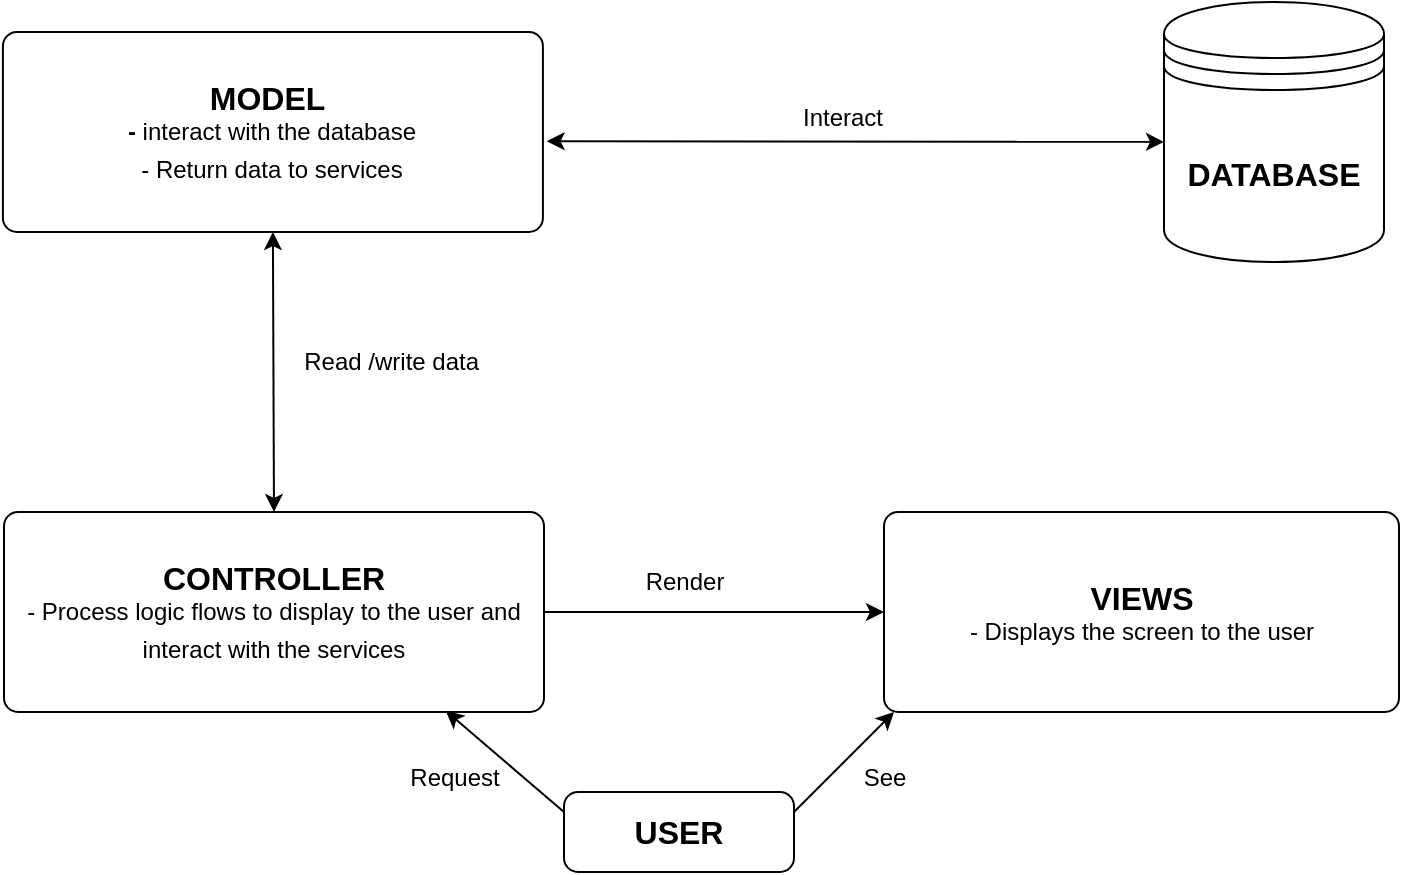 <mxfile version="22.1.5" type="device" pages="4">
  <diagram name="Page-1" id="V2b_Z5RG5mIGSToupVvR">
    <mxGraphModel dx="1734" dy="1004" grid="1" gridSize="10" guides="1" tooltips="1" connect="1" arrows="1" fold="1" page="1" pageScale="1" pageWidth="850" pageHeight="1100" math="0" shadow="0">
      <root>
        <mxCell id="0" />
        <mxCell id="1" parent="0" />
        <mxCell id="Dptyboa4_etvm0j7TFrH-27" value="&lt;span style=&quot;font-size: 16px;&quot;&gt;&lt;b&gt;VIEWS&lt;br&gt;&lt;/b&gt;&lt;/span&gt;- Displays the screen to the user" style="rounded=1;whiteSpace=wrap;html=1;absoluteArcSize=1;arcSize=14;strokeWidth=1;" parent="1" vertex="1">
          <mxGeometry x="500" y="660" width="257.5" height="100" as="geometry" />
        </mxCell>
        <mxCell id="Dptyboa4_etvm0j7TFrH-28" value="&lt;b&gt;&lt;font style=&quot;font-size: 16px;&quot;&gt;CONTROLLER&lt;br&gt;&lt;/font&gt;&lt;/b&gt;- Process logic flows to display to the user and interact with the services&lt;b&gt;&lt;font style=&quot;font-size: 16px;&quot;&gt;&lt;br&gt;&lt;/font&gt;&lt;/b&gt;" style="rounded=1;whiteSpace=wrap;html=1;absoluteArcSize=1;arcSize=14;strokeWidth=1;" parent="1" vertex="1">
          <mxGeometry x="60" y="660" width="270" height="100" as="geometry" />
        </mxCell>
        <mxCell id="Dptyboa4_etvm0j7TFrH-30" value="&lt;b&gt;&lt;font style=&quot;font-size: 16px;&quot;&gt;USER&lt;/font&gt;&lt;/b&gt;" style="rounded=1;whiteSpace=wrap;html=1;absoluteArcSize=1;arcSize=14;strokeWidth=1;" parent="1" vertex="1">
          <mxGeometry x="340" y="800" width="115" height="40" as="geometry" />
        </mxCell>
        <mxCell id="Dptyboa4_etvm0j7TFrH-31" value="&lt;b&gt;&lt;font style=&quot;font-size: 16px;&quot;&gt;MODEL&amp;nbsp;&lt;br&gt;&lt;/font&gt;&lt;/b&gt;&lt;font style=&quot;font-size: 12px;&quot;&gt;&lt;b style=&quot;&quot;&gt;-&amp;nbsp;&lt;/b&gt;interact with the database&lt;br&gt;&lt;/font&gt;&lt;font style=&quot;font-size: 12px;&quot;&gt;&lt;font style=&quot;font-size: 12px;&quot;&gt;-&amp;nbsp;&lt;/font&gt;Return data to services&lt;/font&gt;&lt;font style=&quot;font-weight: bold; font-size: 16px;&quot;&gt;&lt;br&gt;&lt;/font&gt;" style="rounded=1;whiteSpace=wrap;html=1;absoluteArcSize=1;arcSize=14;strokeWidth=1;" parent="1" vertex="1">
          <mxGeometry x="59.45" y="420" width="270" height="100" as="geometry" />
        </mxCell>
        <mxCell id="Dptyboa4_etvm0j7TFrH-35" value="&lt;b&gt;&lt;font style=&quot;font-size: 16px;&quot;&gt;DATABASE&lt;/font&gt;&lt;/b&gt;" style="shape=datastore;whiteSpace=wrap;html=1;" parent="1" vertex="1">
          <mxGeometry x="640" y="405" width="110" height="130" as="geometry" />
        </mxCell>
        <mxCell id="Dptyboa4_etvm0j7TFrH-41" value="" style="endArrow=classic;startArrow=classic;html=1;rounded=0;exitX=1.007;exitY=0.546;exitDx=0;exitDy=0;exitPerimeter=0;entryX=0.005;entryY=0.538;entryDx=0;entryDy=0;entryPerimeter=0;" parent="1" source="Dptyboa4_etvm0j7TFrH-31" edge="1">
          <mxGeometry width="50" height="50" relative="1" as="geometry">
            <mxPoint x="409.45" y="540" as="sourcePoint" />
            <mxPoint x="640" y="474.94" as="targetPoint" />
          </mxGeometry>
        </mxCell>
        <mxCell id="Dptyboa4_etvm0j7TFrH-42" value="Interact" style="text;html=1;align=center;verticalAlign=middle;resizable=0;points=[];autosize=1;strokeColor=none;fillColor=none;" parent="1" vertex="1">
          <mxGeometry x="449.45" y="448" width="60" height="30" as="geometry" />
        </mxCell>
        <mxCell id="Dptyboa4_etvm0j7TFrH-51" value="" style="endArrow=classic;html=1;rounded=0;" parent="1" edge="1">
          <mxGeometry width="50" height="50" relative="1" as="geometry">
            <mxPoint x="455" y="810" as="sourcePoint" />
            <mxPoint x="505" y="760" as="targetPoint" />
          </mxGeometry>
        </mxCell>
        <mxCell id="Dptyboa4_etvm0j7TFrH-52" value="See" style="text;html=1;align=center;verticalAlign=middle;resizable=0;points=[];autosize=1;strokeColor=none;fillColor=none;" parent="1" vertex="1">
          <mxGeometry x="480" y="778" width="40" height="30" as="geometry" />
        </mxCell>
        <mxCell id="Dptyboa4_etvm0j7TFrH-53" value="" style="endArrow=classic;html=1;rounded=0;entryX=0.818;entryY=0.994;entryDx=0;entryDy=0;entryPerimeter=0;" parent="1" target="Dptyboa4_etvm0j7TFrH-28" edge="1">
          <mxGeometry width="50" height="50" relative="1" as="geometry">
            <mxPoint x="340" y="810" as="sourcePoint" />
            <mxPoint x="390" y="760" as="targetPoint" />
          </mxGeometry>
        </mxCell>
        <mxCell id="Dptyboa4_etvm0j7TFrH-54" value="Request" style="text;html=1;align=center;verticalAlign=middle;resizable=0;points=[];autosize=1;strokeColor=none;fillColor=none;" parent="1" vertex="1">
          <mxGeometry x="250" y="778" width="70" height="30" as="geometry" />
        </mxCell>
        <mxCell id="Dptyboa4_etvm0j7TFrH-56" value="" style="endArrow=classic;html=1;rounded=0;entryX=0;entryY=0.5;entryDx=0;entryDy=0;exitX=1;exitY=0.5;exitDx=0;exitDy=0;" parent="1" source="Dptyboa4_etvm0j7TFrH-28" target="Dptyboa4_etvm0j7TFrH-27" edge="1">
          <mxGeometry width="50" height="50" relative="1" as="geometry">
            <mxPoint x="380" y="735" as="sourcePoint" />
            <mxPoint x="430" y="685" as="targetPoint" />
          </mxGeometry>
        </mxCell>
        <mxCell id="Dptyboa4_etvm0j7TFrH-57" value="Render" style="text;html=1;align=center;verticalAlign=middle;resizable=0;points=[];autosize=1;strokeColor=none;fillColor=none;" parent="1" vertex="1">
          <mxGeometry x="370" y="680" width="60" height="30" as="geometry" />
        </mxCell>
        <mxCell id="-8FCoaI50QSFZaLO4Ef6-2" value="" style="endArrow=classic;startArrow=classic;html=1;rounded=0;exitX=0.5;exitY=0;exitDx=0;exitDy=0;entryX=0.5;entryY=1;entryDx=0;entryDy=0;" parent="1" source="Dptyboa4_etvm0j7TFrH-28" target="Dptyboa4_etvm0j7TFrH-31" edge="1">
          <mxGeometry width="50" height="50" relative="1" as="geometry">
            <mxPoint x="420" y="620" as="sourcePoint" />
            <mxPoint x="470" y="570" as="targetPoint" />
          </mxGeometry>
        </mxCell>
        <mxCell id="-8FCoaI50QSFZaLO4Ef6-3" value="Read /write data&amp;nbsp;" style="text;html=1;align=center;verticalAlign=middle;resizable=0;points=[];autosize=1;strokeColor=none;fillColor=none;" parent="1" vertex="1">
          <mxGeometry x="200" y="570" width="110" height="30" as="geometry" />
        </mxCell>
      </root>
    </mxGraphModel>
  </diagram>
  <diagram id="w-5KX8UNDlWNoXFrhjrz" name="Page-2">
    <mxGraphModel dx="867" dy="502" grid="1" gridSize="10" guides="1" tooltips="1" connect="1" arrows="1" fold="1" page="1" pageScale="1" pageWidth="850" pageHeight="1100" math="0" shadow="0">
      <root>
        <mxCell id="0" />
        <mxCell id="1" parent="0" />
        <mxCell id="UE23XblngZVuOv1bUCck-1" value="&lt;b&gt;VIEWS&lt;/b&gt;" style="shape=umlFrame;whiteSpace=wrap;html=1;pointerEvents=0;recursiveResize=0;container=1;collapsible=0;width=160;fillColor=#f8cecc;strokeColor=#b85450;" parent="1" vertex="1">
          <mxGeometry x="180" y="800" width="870" height="550" as="geometry" />
        </mxCell>
        <mxCell id="UE23XblngZVuOv1bUCck-3" value="Customer/patient&lt;br style=&quot;border-color: var(--border-color);&quot;&gt;&lt;br&gt;&lt;br&gt;&lt;br style=&quot;border-color: var(--border-color);&quot;&gt;&lt;br style=&quot;border-color: var(--border-color);&quot;&gt;&lt;br style=&quot;border-color: var(--border-color);&quot;&gt;&lt;br style=&quot;border-color: var(--border-color);&quot;&gt;&lt;br style=&quot;border-color: var(--border-color);&quot;&gt;&lt;br style=&quot;border-color: var(--border-color);&quot;&gt;&lt;br style=&quot;border-color: var(--border-color);&quot;&gt;&lt;br&gt;" style="shape=card;whiteSpace=wrap;html=1;size=20;fillColor=#fff2cc;strokeColor=#d6b656;" parent="UE23XblngZVuOv1bUCck-1" vertex="1">
          <mxGeometry x="20" y="50" width="340" height="190" as="geometry" />
        </mxCell>
        <mxCell id="UE23XblngZVuOv1bUCck-2" value="HomePage" style="shape=card;whiteSpace=wrap;html=1;size=20;" parent="UE23XblngZVuOv1bUCck-1" vertex="1">
          <mxGeometry x="30" y="70" width="110" height="50" as="geometry" />
        </mxCell>
        <mxCell id="UE23XblngZVuOv1bUCck-7" value="BookingPage" style="shape=card;whiteSpace=wrap;html=1;size=20;" parent="UE23XblngZVuOv1bUCck-1" vertex="1">
          <mxGeometry x="240" y="70" width="110" height="50" as="geometry" />
        </mxCell>
        <mxCell id="UE23XblngZVuOv1bUCck-8" value="DetailDoctorView" style="shape=card;whiteSpace=wrap;html=1;size=20;" parent="UE23XblngZVuOv1bUCck-1" vertex="1">
          <mxGeometry x="130" y="130" width="110" height="50" as="geometry" />
        </mxCell>
        <mxCell id="UE23XblngZVuOv1bUCck-9" value="Doctor&lt;br&gt;&lt;br&gt;&lt;br&gt;&lt;br&gt;&lt;br&gt;&lt;br&gt;&lt;br&gt;" style="shape=card;whiteSpace=wrap;html=1;size=20;fillColor=#fff2cc;strokeColor=#d6b656;" parent="UE23XblngZVuOv1bUCck-1" vertex="1">
          <mxGeometry x="510" y="45" width="340" height="140" as="geometry" />
        </mxCell>
        <mxCell id="UE23XblngZVuOv1bUCck-10" value="PatientView" style="shape=card;whiteSpace=wrap;html=1;size=20;" parent="UE23XblngZVuOv1bUCck-1" vertex="1">
          <mxGeometry x="540" y="100" width="110" height="50" as="geometry" />
        </mxCell>
        <mxCell id="UE23XblngZVuOv1bUCck-11" value="Drug-Warehouse" style="shape=card;whiteSpace=wrap;html=1;size=20;" parent="UE23XblngZVuOv1bUCck-1" vertex="1">
          <mxGeometry x="700" y="100" width="110" height="50" as="geometry" />
        </mxCell>
        <mxCell id="UE23XblngZVuOv1bUCck-12" value="Admin&lt;br&gt;&lt;br&gt;&lt;br&gt;&lt;br&gt;&lt;br&gt;&lt;br&gt;&lt;br&gt;&lt;br&gt;&lt;br&gt;" style="shape=card;whiteSpace=wrap;html=1;size=20;fillColor=#fff2cc;strokeColor=#d6b656;" parent="UE23XblngZVuOv1bUCck-1" vertex="1">
          <mxGeometry x="30" y="330" width="330" height="190" as="geometry" />
        </mxCell>
        <mxCell id="UE23XblngZVuOv1bUCck-13" value="feedback" style="shape=card;whiteSpace=wrap;html=1;size=20;" parent="UE23XblngZVuOv1bUCck-1" vertex="1">
          <mxGeometry x="60" y="380" width="110" height="50" as="geometry" />
        </mxCell>
        <mxCell id="UE23XblngZVuOv1bUCck-14" value="Employee Manager&lt;br&gt;View" style="shape=card;whiteSpace=wrap;html=1;size=20;" parent="UE23XblngZVuOv1bUCck-1" vertex="1">
          <mxGeometry x="210" y="380" width="120" height="50" as="geometry" />
        </mxCell>
        <mxCell id="UE23XblngZVuOv1bUCck-15" value="Pharmacist&amp;nbsp;&lt;br&gt;&lt;br&gt;&lt;br&gt;&lt;br&gt;&lt;br&gt;&lt;br&gt;&lt;br&gt;&lt;br&gt;&lt;br&gt;&lt;br&gt;" style="shape=card;whiteSpace=wrap;html=1;size=20;fillColor=#fff2cc;strokeColor=#d6b656;" parent="UE23XblngZVuOv1bUCck-1" vertex="1">
          <mxGeometry x="520" y="330" width="330" height="190" as="geometry" />
        </mxCell>
        <mxCell id="UE23XblngZVuOv1bUCck-28" value="Dashboard" style="shape=card;whiteSpace=wrap;html=1;size=20;" parent="UE23XblngZVuOv1bUCck-1" vertex="1">
          <mxGeometry x="60" y="450" width="110" height="50" as="geometry" />
        </mxCell>
        <mxCell id="UE23XblngZVuOv1bUCck-29" value="PatientView" style="shape=card;whiteSpace=wrap;html=1;size=20;" parent="UE23XblngZVuOv1bUCck-1" vertex="1">
          <mxGeometry x="550" y="380" width="110" height="50" as="geometry" />
        </mxCell>
        <mxCell id="UE23XblngZVuOv1bUCck-30" value="Drug-Warehouse" style="shape=card;whiteSpace=wrap;html=1;size=20;" parent="UE23XblngZVuOv1bUCck-1" vertex="1">
          <mxGeometry x="720" y="380" width="110" height="50" as="geometry" />
        </mxCell>
        <mxCell id="UE23XblngZVuOv1bUCck-31" value="Invoice" style="shape=card;whiteSpace=wrap;html=1;size=20;" parent="UE23XblngZVuOv1bUCck-1" vertex="1">
          <mxGeometry x="550" y="450" width="110" height="50" as="geometry" />
        </mxCell>
        <mxCell id="UE23XblngZVuOv1bUCck-32" value="LoggedView" style="shape=card;whiteSpace=wrap;html=1;size=20;fillColor=#fff2cc;strokeColor=#d6b656;" parent="UE23XblngZVuOv1bUCck-1" vertex="1">
          <mxGeometry x="410" y="230" width="140" height="60" as="geometry" />
        </mxCell>
        <mxCell id="UE23XblngZVuOv1bUCck-33" value="&amp;lt;&amp;lt;extend&amp;gt;&amp;gt;" style="html=1;verticalAlign=bottom;labelBackgroundColor=none;endArrow=open;endFill=0;dashed=1;rounded=0;" parent="UE23XblngZVuOv1bUCck-1" source="UE23XblngZVuOv1bUCck-9" target="UE23XblngZVuOv1bUCck-32" edge="1">
          <mxGeometry width="160" relative="1" as="geometry">
            <mxPoint x="420" y="300" as="sourcePoint" />
            <mxPoint x="580" y="300" as="targetPoint" />
          </mxGeometry>
        </mxCell>
        <mxCell id="UE23XblngZVuOv1bUCck-34" value="&amp;lt;&amp;lt;extend&amp;gt;&amp;gt;" style="html=1;verticalAlign=bottom;labelBackgroundColor=none;endArrow=open;endFill=0;dashed=1;rounded=0;" parent="UE23XblngZVuOv1bUCck-1" source="UE23XblngZVuOv1bUCck-15" target="UE23XblngZVuOv1bUCck-32" edge="1">
          <mxGeometry width="160" relative="1" as="geometry">
            <mxPoint x="593" y="195" as="sourcePoint" />
            <mxPoint x="560" y="290" as="targetPoint" />
          </mxGeometry>
        </mxCell>
        <mxCell id="UE23XblngZVuOv1bUCck-35" value="&amp;lt;&amp;lt;extend&amp;gt;&amp;gt;" style="html=1;verticalAlign=bottom;labelBackgroundColor=none;endArrow=open;endFill=0;dashed=1;rounded=0;exitX=1;exitY=0;exitDx=0;exitDy=0;exitPerimeter=0;" parent="UE23XblngZVuOv1bUCck-1" source="UE23XblngZVuOv1bUCck-12" target="UE23XblngZVuOv1bUCck-32" edge="1">
          <mxGeometry width="160" relative="1" as="geometry">
            <mxPoint x="577" y="340" as="sourcePoint" />
            <mxPoint x="527" y="300" as="targetPoint" />
          </mxGeometry>
        </mxCell>
        <mxCell id="snpdw0l1OEtc847bRQm_-1" value="BookingDetail" style="shape=card;whiteSpace=wrap;html=1;size=20;" parent="UE23XblngZVuOv1bUCck-1" vertex="1">
          <mxGeometry x="240" y="180" width="110" height="50" as="geometry" />
        </mxCell>
        <mxCell id="Ff4IBfn__peROk5QbKVp-1" style="edgeStyle=orthogonalEdgeStyle;rounded=0;orthogonalLoop=1;jettySize=auto;html=1;exitX=0.5;exitY=1;exitDx=0;exitDy=0;exitPerimeter=0;" parent="UE23XblngZVuOv1bUCck-1" source="UE23XblngZVuOv1bUCck-7" target="UE23XblngZVuOv1bUCck-7" edge="1">
          <mxGeometry relative="1" as="geometry" />
        </mxCell>
        <mxCell id="Ff4IBfn__peROk5QbKVp-2" value="Feedback" style="shape=card;whiteSpace=wrap;html=1;size=20;" parent="UE23XblngZVuOv1bUCck-1" vertex="1">
          <mxGeometry x="30" y="185" width="110" height="50" as="geometry" />
        </mxCell>
      </root>
    </mxGraphModel>
  </diagram>
  <diagram id="THtA2_h-i91FRto-ERtb" name="Page-3">
    <mxGraphModel dx="867" dy="502" grid="1" gridSize="10" guides="1" tooltips="1" connect="1" arrows="1" fold="1" page="1" pageScale="1" pageWidth="850" pageHeight="1100" math="0" shadow="0">
      <root>
        <mxCell id="0" />
        <mxCell id="1" parent="0" />
        <mxCell id="8xQsIUBW3MFqVcBScjuv-1" value="&lt;b&gt;CONTROLLER&lt;/b&gt;" style="shape=umlFrame;whiteSpace=wrap;html=1;pointerEvents=0;recursiveResize=0;container=1;collapsible=0;width=160;fillColor=#dae8fc;strokeColor=#6c8ebf;" parent="1" vertex="1">
          <mxGeometry x="30" y="30" width="730" height="470" as="geometry" />
        </mxCell>
        <mxCell id="1RweRiw7JOfSxncRjSsr-1" value="HomeController" style="shape=card;whiteSpace=wrap;html=1;size=20;" parent="8xQsIUBW3MFqVcBScjuv-1" vertex="1">
          <mxGeometry x="60" y="60" width="170" height="70" as="geometry" />
        </mxCell>
        <mxCell id="1RweRiw7JOfSxncRjSsr-2" value="AuthController" style="shape=card;whiteSpace=wrap;html=1;size=20;" parent="8xQsIUBW3MFqVcBScjuv-1" vertex="1">
          <mxGeometry x="270" y="60" width="170" height="70" as="geometry" />
        </mxCell>
        <mxCell id="1RweRiw7JOfSxncRjSsr-3" value="UserController" style="shape=card;whiteSpace=wrap;html=1;size=20;" parent="8xQsIUBW3MFqVcBScjuv-1" vertex="1">
          <mxGeometry x="490" y="60" width="170" height="70" as="geometry" />
        </mxCell>
        <mxCell id="1RweRiw7JOfSxncRjSsr-4" value="DoctorController" style="shape=card;whiteSpace=wrap;html=1;size=20;" parent="8xQsIUBW3MFqVcBScjuv-1" vertex="1">
          <mxGeometry x="490" y="170" width="170" height="70" as="geometry" />
        </mxCell>
        <mxCell id="1RweRiw7JOfSxncRjSsr-5" value="BookingController" style="shape=card;whiteSpace=wrap;html=1;size=20;" parent="8xQsIUBW3MFqVcBScjuv-1" vertex="1">
          <mxGeometry x="60" y="170" width="170" height="70" as="geometry" />
        </mxCell>
        <mxCell id="wOUuSbgYY8nU0zD8rahY-1" value="PatientController" style="shape=card;whiteSpace=wrap;html=1;size=20;" parent="8xQsIUBW3MFqVcBScjuv-1" vertex="1">
          <mxGeometry x="490" y="280" width="170" height="70" as="geometry" />
        </mxCell>
        <mxCell id="wOUuSbgYY8nU0zD8rahY-2" value="FeedbackController" style="shape=card;whiteSpace=wrap;html=1;size=20;" parent="8xQsIUBW3MFqVcBScjuv-1" vertex="1">
          <mxGeometry x="270" y="170" width="170" height="70" as="geometry" />
        </mxCell>
        <mxCell id="wOUuSbgYY8nU0zD8rahY-3" value="InvoiceController" style="shape=card;whiteSpace=wrap;html=1;size=20;" parent="8xQsIUBW3MFqVcBScjuv-1" vertex="1">
          <mxGeometry x="270" y="280" width="170" height="70" as="geometry" />
        </mxCell>
        <mxCell id="wOUuSbgYY8nU0zD8rahY-4" value="DrugWareHouseController" style="shape=card;whiteSpace=wrap;html=1;size=20;" parent="8xQsIUBW3MFqVcBScjuv-1" vertex="1">
          <mxGeometry x="60" y="280" width="170" height="70" as="geometry" />
        </mxCell>
        <mxCell id="UbeECi9ZcUDGklRkSg6O-1" value="PrescriptionController" style="shape=card;whiteSpace=wrap;html=1;size=20;" parent="8xQsIUBW3MFqVcBScjuv-1" vertex="1">
          <mxGeometry x="60" y="380" width="170" height="70" as="geometry" />
        </mxCell>
      </root>
    </mxGraphModel>
  </diagram>
  <diagram id="k4Hzs22eu7Lbwr5RjcN7" name="Page-4">
    <mxGraphModel dx="1334" dy="772" grid="1" gridSize="10" guides="1" tooltips="1" connect="1" arrows="1" fold="1" page="1" pageScale="1" pageWidth="850" pageHeight="1100" math="0" shadow="0">
      <root>
        <mxCell id="0" />
        <mxCell id="1" parent="0" />
        <mxCell id="I8SsBOPTK2nJN39pNELI-1" value="&lt;b&gt;Model&lt;/b&gt;" style="shape=umlFrame;whiteSpace=wrap;html=1;pointerEvents=0;recursiveResize=0;container=1;collapsible=0;width=160;fillColor=#d5e8d4;strokeColor=#82b366;" parent="1" vertex="1">
          <mxGeometry x="30" y="20" width="1020" height="610" as="geometry" />
        </mxCell>
        <mxCell id="9QiCN0R5uhkcX8dbclRn-1" value="&lt;b&gt;Account&lt;br&gt;&lt;br&gt;&lt;br&gt;&lt;br&gt;&lt;br&gt;&lt;br&gt;&lt;br&gt;&lt;/b&gt;" style="shape=card;whiteSpace=wrap;html=1;size=20;" parent="I8SsBOPTK2nJN39pNELI-1" vertex="1">
          <mxGeometry x="140" y="100" width="190" height="140" as="geometry" />
        </mxCell>
        <mxCell id="OdBQU-Cl2EV0eQ_rUpfX-2" value="&lt;b&gt;Invoice&lt;br&gt;&lt;br&gt;&lt;br&gt;&lt;br&gt;&lt;br&gt;&lt;br&gt;&lt;br&gt;&lt;br&gt;&lt;br&gt;&lt;/b&gt;" style="shape=card;whiteSpace=wrap;html=1;size=20;" parent="I8SsBOPTK2nJN39pNELI-1" vertex="1">
          <mxGeometry x="700" y="340" width="230" height="210" as="geometry" />
        </mxCell>
        <mxCell id="Gy5baD_z8ZWy1Zxp_Gvc-1" value="&lt;b&gt;Feedback&lt;br&gt;&lt;br&gt;&lt;br&gt;&lt;br&gt;&lt;br&gt;&lt;br&gt;&lt;br&gt;&lt;br&gt;&lt;br&gt;&lt;br&gt;&lt;br&gt;&lt;/b&gt;" style="shape=card;whiteSpace=wrap;html=1;size=20;" vertex="1" parent="I8SsBOPTK2nJN39pNELI-1">
          <mxGeometry x="160" y="340" width="190" height="210" as="geometry" />
        </mxCell>
        <mxCell id="Gy5baD_z8ZWy1Zxp_Gvc-2" value="&lt;b&gt;Drug&lt;br&gt;&lt;br&gt;&lt;br&gt;&lt;br&gt;&lt;br&gt;&lt;br&gt;&lt;br&gt;&lt;br&gt;&lt;br&gt;&lt;br&gt;&lt;br&gt;&lt;/b&gt;" style="shape=card;whiteSpace=wrap;html=1;size=20;" vertex="1" parent="I8SsBOPTK2nJN39pNELI-1">
          <mxGeometry x="405" y="340" width="245" height="210" as="geometry" />
        </mxCell>
        <mxCell id="OdBQU-Cl2EV0eQ_rUpfX-1" value="&lt;b&gt;Medical History&lt;br&gt;&lt;br&gt;&lt;br&gt;&lt;br&gt;&lt;br&gt;&lt;br&gt;&lt;br&gt;&lt;br&gt;&lt;br&gt;&lt;br&gt;&lt;br&gt;&lt;br&gt;&lt;/b&gt;" style="shape=card;whiteSpace=wrap;html=1;size=20;" parent="I8SsBOPTK2nJN39pNELI-1" vertex="1">
          <mxGeometry x="410" y="100" width="240" height="210" as="geometry" />
        </mxCell>
        <mxCell id="Gy5baD_z8ZWy1Zxp_Gvc-3" value="&lt;b&gt;MedicalHistoryModel&amp;nbsp;&lt;br&gt;&lt;/b&gt;" style="shape=card;whiteSpace=wrap;html=1;size=20;" vertex="1" parent="I8SsBOPTK2nJN39pNELI-1">
          <mxGeometry x="455" y="150" width="140" height="50" as="geometry" />
        </mxCell>
        <mxCell id="Gy5baD_z8ZWy1Zxp_Gvc-4" value="&lt;b&gt;DetailmedicalHistoryModel&amp;nbsp;&lt;br&gt;&lt;/b&gt;" style="shape=card;whiteSpace=wrap;html=1;size=20;" vertex="1" parent="I8SsBOPTK2nJN39pNELI-1">
          <mxGeometry x="445" y="220" width="160" height="50" as="geometry" />
        </mxCell>
        <mxCell id="Gy5baD_z8ZWy1Zxp_Gvc-6" value="&lt;b&gt;Prescription&lt;/b&gt;&lt;br&gt;&lt;br&gt;&lt;br&gt;&lt;br&gt;&lt;br&gt;&lt;br&gt;&lt;br&gt;&lt;br&gt;&lt;br&gt;&lt;br&gt;&lt;br&gt;" style="shape=card;whiteSpace=wrap;html=1;size=20;" vertex="1" parent="I8SsBOPTK2nJN39pNELI-1">
          <mxGeometry x="700" y="100" width="240" height="210" as="geometry" />
        </mxCell>
        <mxCell id="Gy5baD_z8ZWy1Zxp_Gvc-7" value="&lt;b&gt;detailPrescriptionModel&lt;br&gt;&lt;/b&gt;" style="shape=card;whiteSpace=wrap;html=1;size=20;" vertex="1" parent="I8SsBOPTK2nJN39pNELI-1">
          <mxGeometry x="740" y="150" width="150" height="50" as="geometry" />
        </mxCell>
        <mxCell id="Gy5baD_z8ZWy1Zxp_Gvc-8" value="&lt;b&gt;detailDrugModel&lt;br&gt;&lt;/b&gt;" style="shape=card;whiteSpace=wrap;html=1;size=20;" vertex="1" parent="I8SsBOPTK2nJN39pNELI-1">
          <mxGeometry x="450" y="460" width="160" height="50" as="geometry" />
        </mxCell>
        <mxCell id="Gy5baD_z8ZWy1Zxp_Gvc-9" value="&lt;b&gt;DrugModel&lt;br&gt;&lt;/b&gt;" style="shape=card;whiteSpace=wrap;html=1;size=20;" vertex="1" parent="I8SsBOPTK2nJN39pNELI-1">
          <mxGeometry x="455" y="390" width="160" height="50" as="geometry" />
        </mxCell>
        <mxCell id="Gy5baD_z8ZWy1Zxp_Gvc-10" value="&lt;b&gt;PrescriptionModel&lt;br&gt;&lt;/b&gt;" style="shape=card;whiteSpace=wrap;html=1;size=20;" vertex="1" parent="I8SsBOPTK2nJN39pNELI-1">
          <mxGeometry x="745" y="230" width="150" height="50" as="geometry" />
        </mxCell>
        <mxCell id="Gy5baD_z8ZWy1Zxp_Gvc-11" value="&lt;b&gt;InvoiceModel&lt;br&gt;&lt;/b&gt;" style="shape=card;whiteSpace=wrap;html=1;size=20;" vertex="1" parent="I8SsBOPTK2nJN39pNELI-1">
          <mxGeometry x="735" y="410" width="160" height="50" as="geometry" />
        </mxCell>
        <mxCell id="Gy5baD_z8ZWy1Zxp_Gvc-12" value="&lt;b&gt;DetailInvoiceModel&lt;br&gt;&lt;/b&gt;" style="shape=card;whiteSpace=wrap;html=1;size=20;" vertex="1" parent="I8SsBOPTK2nJN39pNELI-1">
          <mxGeometry x="735" y="470" width="160" height="50" as="geometry" />
        </mxCell>
        <mxCell id="Gy5baD_z8ZWy1Zxp_Gvc-13" value="&lt;b&gt;FeedbackModel&lt;br&gt;&lt;/b&gt;" style="shape=card;whiteSpace=wrap;html=1;size=20;" vertex="1" parent="I8SsBOPTK2nJN39pNELI-1">
          <mxGeometry x="170" y="390" width="160" height="50" as="geometry" />
        </mxCell>
        <mxCell id="Gy5baD_z8ZWy1Zxp_Gvc-14" value="&lt;b&gt;DetailFeedbackModel&lt;br&gt;&lt;/b&gt;" style="shape=card;whiteSpace=wrap;html=1;size=20;" vertex="1" parent="I8SsBOPTK2nJN39pNELI-1">
          <mxGeometry x="170" y="460" width="160" height="50" as="geometry" />
        </mxCell>
      </root>
    </mxGraphModel>
  </diagram>
</mxfile>
